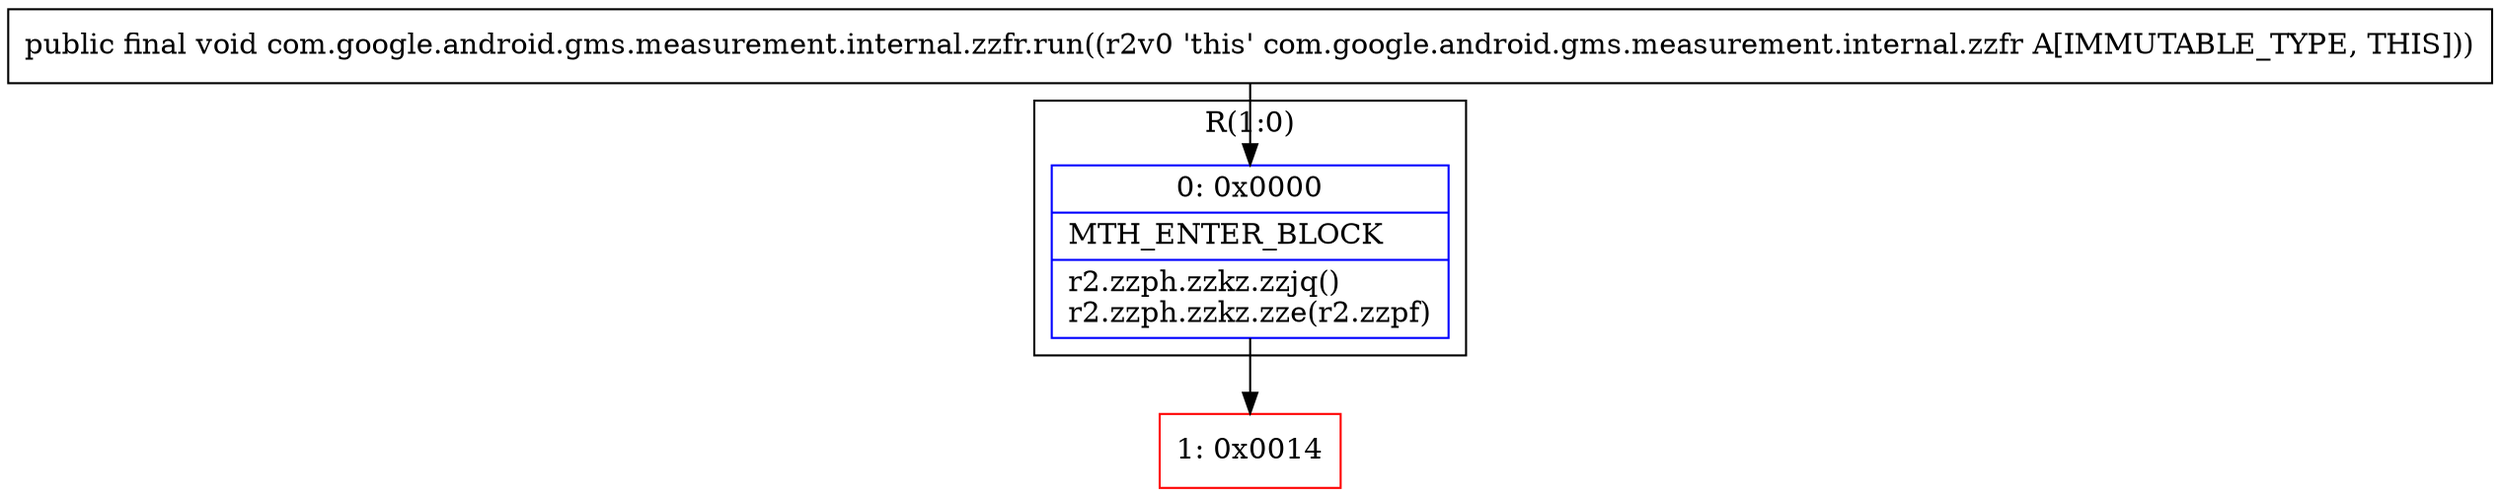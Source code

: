 digraph "CFG forcom.google.android.gms.measurement.internal.zzfr.run()V" {
subgraph cluster_Region_1865184850 {
label = "R(1:0)";
node [shape=record,color=blue];
Node_0 [shape=record,label="{0\:\ 0x0000|MTH_ENTER_BLOCK\l|r2.zzph.zzkz.zzjq()\lr2.zzph.zzkz.zze(r2.zzpf)\l}"];
}
Node_1 [shape=record,color=red,label="{1\:\ 0x0014}"];
MethodNode[shape=record,label="{public final void com.google.android.gms.measurement.internal.zzfr.run((r2v0 'this' com.google.android.gms.measurement.internal.zzfr A[IMMUTABLE_TYPE, THIS])) }"];
MethodNode -> Node_0;
Node_0 -> Node_1;
}

